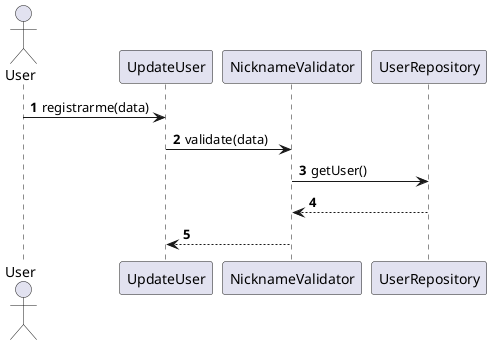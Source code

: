 @startuml
'https://plantuml.com/sequence-diagram

autonumber
actor User
User -> UpdateUser: registrarme(data)
UpdateUser -> NicknameValidator: validate(data)
NicknameValidator -> UserRepository: getUser()
UserRepository --> NicknameValidator
NicknameValidator --> UpdateUser
@enduml